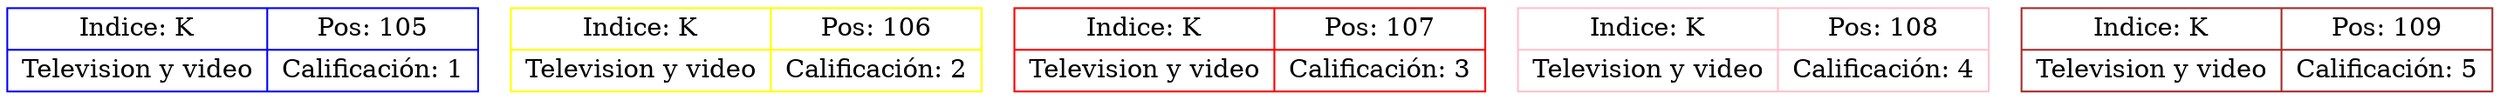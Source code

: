 digraph Daniel21{
node[shape=record];
node105[color=blue, fillcolor=green, label="{Indice: K|Television y video}|{Pos: 105|Calificación: 1}"];
node106[color=yellow, fillcolor=yellow, label="{Indice: K|Television y video}|{Pos: 106|Calificación: 2}"];
node107[color=red, fillcolor=orange, label="{Indice: K|Television y video}|{Pos: 107|Calificación: 3}"];
node108[color=pink, fillcolor=orange, label="{Indice: K|Television y video}|{Pos: 108|Calificación: 4}"];
node109[color=brown, fillcolor=red, label="{Indice: K|Television y video}|{Pos: 109|Calificación: 5}"];
}